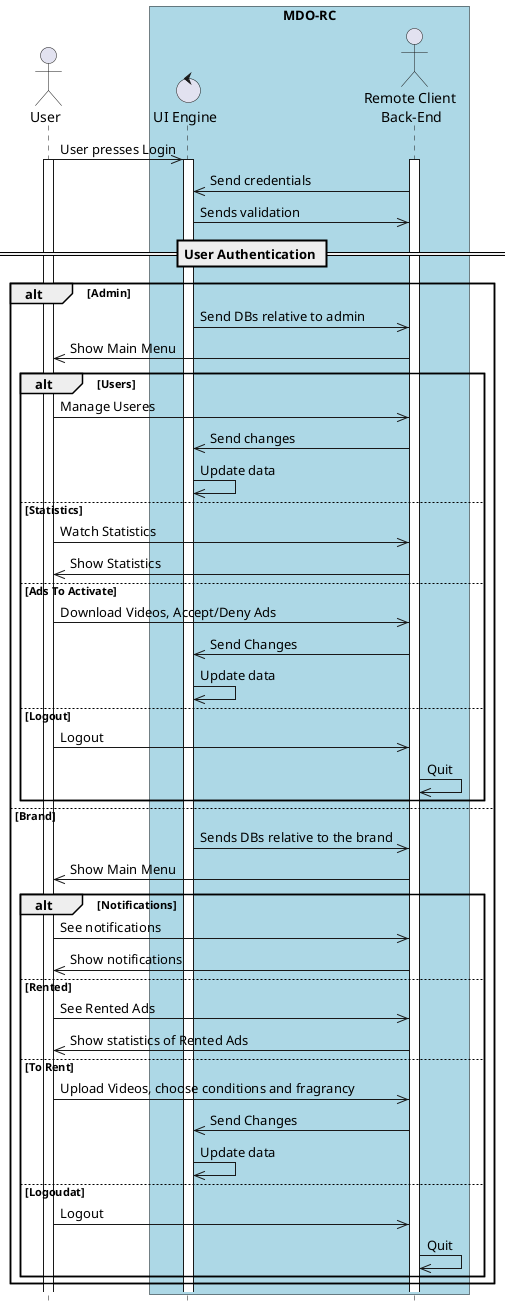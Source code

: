   @startuml
  ' ---------- SETUP ----------------
  ' strict uml style and hide footboxes
  skinparam style strictuml
  hide footbox
  ' for anchors and duration this may be required (uncomment)
  ' !pragma teoz true

  ' ---------- Declaring participants
  ' participant Participant as Foo
  
  actor User
  box "MDO-RC" #LightBlue
  control "UI Engine" as UIE
  actor "Remote Client \nBack-End" as RC
  endbox
  ' entity      Entity      as Foo4
  ' database    Database    as Foo5
  ' collections Collections as Foo6
  ' queue       Queue       as Foo7
  ' Foo -> Foo1 : To actor 
  ' Foo -> Foo2 : To boundary
  ' Foo -> Foo3 : To control
  ' Foo -> Foo4 : To entity
  ' Foo -> Foo5 : To database
  ' Foo -> Foo6 : To collections
  ' Foo -> Foo7: To queue

  ' async message
  '== Activate camera feed ==
  User ->> UIE: User presses Login
  activate User
  activate RC
  activate UIE
  RC ->> UIE : Send credentials
  UIE ->> RC : Sends validation
  == User Authentication ==
  alt Admin
    UIE ->> RC : Send DBs relative to admin
    RC ->> User : Show Main Menu
    alt Users
      User ->> RC : Manage Useres
      RC ->> UIE : Send changes
      UIE ->> UIE : Update data
    else Statistics
      User ->> RC : Watch Statistics
      RC ->> User : Show Statistics
    else Ads To Activate
      User ->> RC : Download Videos, Accept/Deny Ads
      RC ->> UIE : Send Changes
      UIE ->> UIE : Update data
    else Logout
      User ->> RC : Logout
      RC ->> RC : Quit
    end
'    
  else Brand
    UIE ->> RC : Sends DBs relative to the brand 
    RC ->> User : Show Main Menu
    alt Notifications
      User ->> RC : See notifications
      RC ->> User : Show notifications
    else Rented
      User ->> RC : See Rented Ads
      RC ->> User : Show statistics of Rented Ads
    else To Rent
      User ->> RC : Upload Videos, choose conditions and fragrancy
      RC ->> UIE : Send Changes
      UIE ->> UIE : Update data
    else Logoudat
      User ->> RC : Logout
      RC ->> RC : Quit
    end
  end
'  LS -> UIE: show Image Filter view
'  UIE -> User: visual feedback
'  ref over User, GRE, UIE, LS: Image Filter
' -------
'    else Take Pic
'    LS -> UIE: show Pic view
'    UIE -> User: visual feedback
'    ref over User, GRE, UIE, LS: Picture mode
' -------
'    else Create GIF
'    LS -> UIE: show GIF view
'    UIE -> User: visual feedback
'    ref over User, GRE, UIE, LS: GIF mode
'    '' LS -> LS: process gesture \ncallback
'    '' LS -> UIE: provide output
'    '' UIE -> User: visual feedback
'    ' end alt
'    end 
' end par
'  end
		

  @enduml

